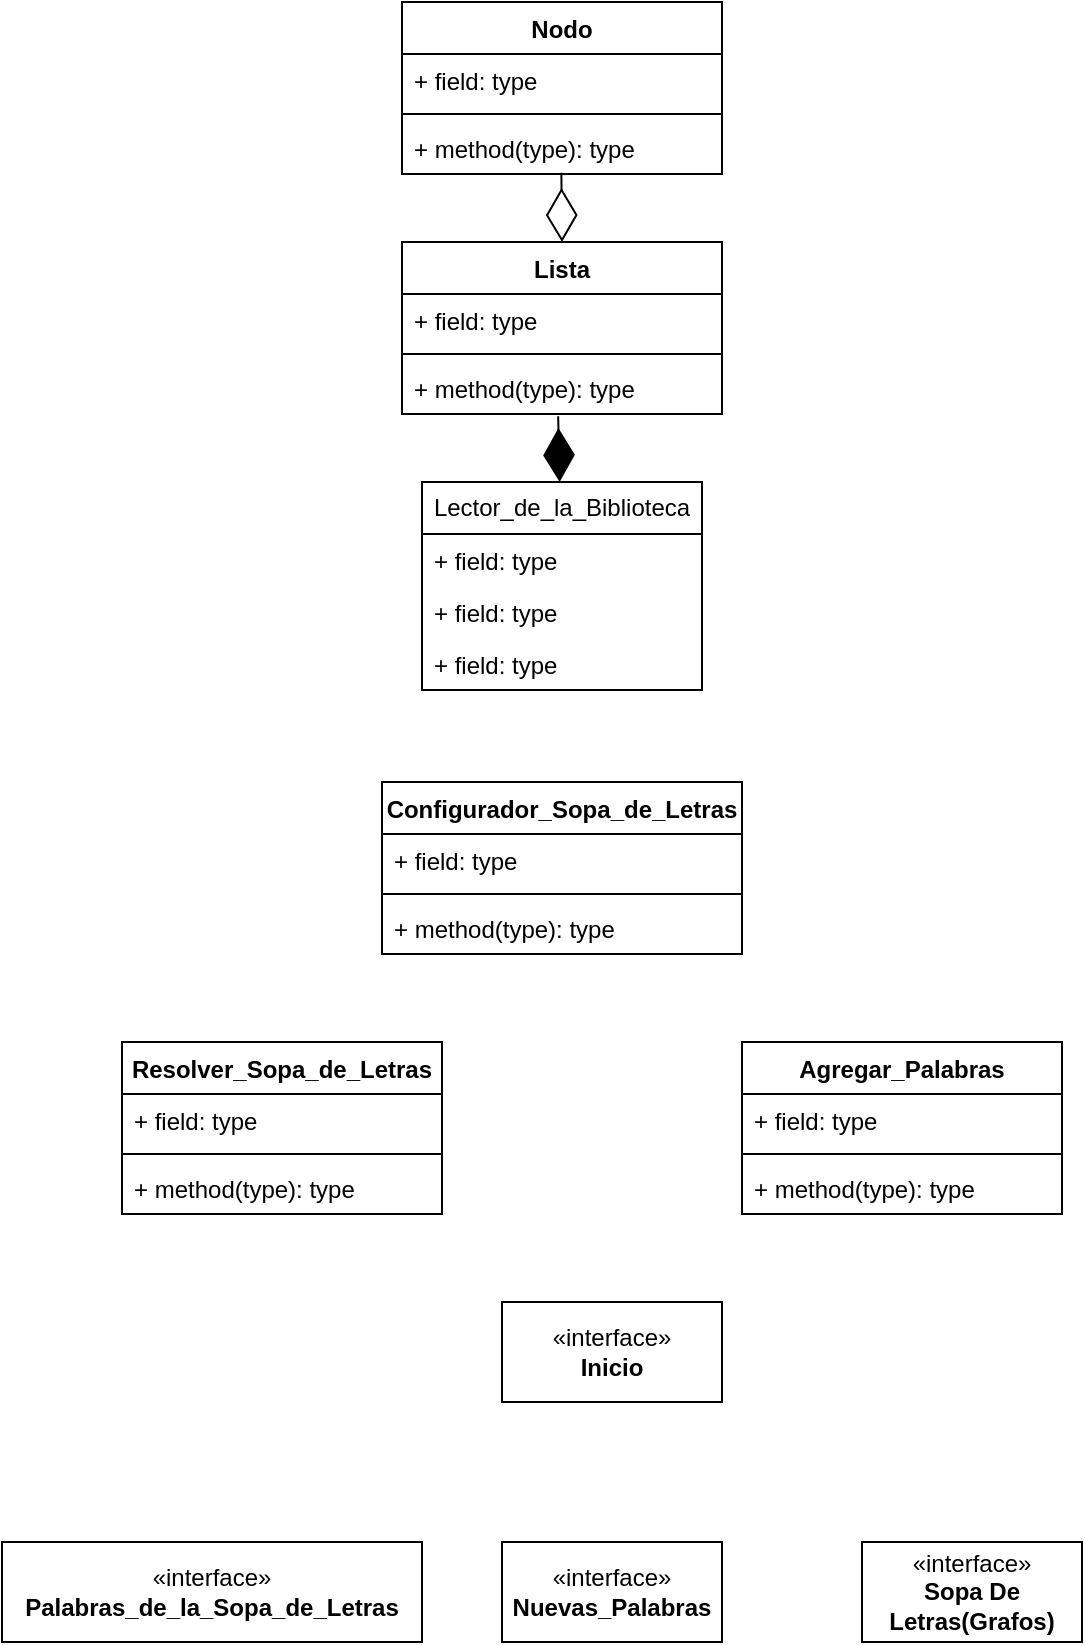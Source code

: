 <mxfile version="27.0.3">
  <diagram id="C5RBs43oDa-KdzZeNtuy" name="Page-1">
    <mxGraphModel dx="928" dy="432" grid="1" gridSize="10" guides="1" tooltips="1" connect="1" arrows="1" fold="1" page="1" pageScale="1" pageWidth="827" pageHeight="1169" math="0" shadow="0">
      <root>
        <mxCell id="WIyWlLk6GJQsqaUBKTNV-0" />
        <mxCell id="WIyWlLk6GJQsqaUBKTNV-1" parent="WIyWlLk6GJQsqaUBKTNV-0" />
        <mxCell id="p8p6fkgJktezZmNcpXsv-0" value="Nodo" style="swimlane;fontStyle=1;align=center;verticalAlign=top;childLayout=stackLayout;horizontal=1;startSize=26;horizontalStack=0;resizeParent=1;resizeParentMax=0;resizeLast=0;collapsible=1;marginBottom=0;whiteSpace=wrap;html=1;" vertex="1" parent="WIyWlLk6GJQsqaUBKTNV-1">
          <mxGeometry x="290" y="50" width="160" height="86" as="geometry" />
        </mxCell>
        <mxCell id="p8p6fkgJktezZmNcpXsv-1" value="+ field: type" style="text;strokeColor=none;fillColor=none;align=left;verticalAlign=top;spacingLeft=4;spacingRight=4;overflow=hidden;rotatable=0;points=[[0,0.5],[1,0.5]];portConstraint=eastwest;whiteSpace=wrap;html=1;" vertex="1" parent="p8p6fkgJktezZmNcpXsv-0">
          <mxGeometry y="26" width="160" height="26" as="geometry" />
        </mxCell>
        <mxCell id="p8p6fkgJktezZmNcpXsv-2" value="" style="line;strokeWidth=1;fillColor=none;align=left;verticalAlign=middle;spacingTop=-1;spacingLeft=3;spacingRight=3;rotatable=0;labelPosition=right;points=[];portConstraint=eastwest;strokeColor=inherit;" vertex="1" parent="p8p6fkgJktezZmNcpXsv-0">
          <mxGeometry y="52" width="160" height="8" as="geometry" />
        </mxCell>
        <mxCell id="p8p6fkgJktezZmNcpXsv-3" value="+ method(type): type" style="text;strokeColor=none;fillColor=none;align=left;verticalAlign=top;spacingLeft=4;spacingRight=4;overflow=hidden;rotatable=0;points=[[0,0.5],[1,0.5]];portConstraint=eastwest;whiteSpace=wrap;html=1;" vertex="1" parent="p8p6fkgJktezZmNcpXsv-0">
          <mxGeometry y="60" width="160" height="26" as="geometry" />
        </mxCell>
        <mxCell id="p8p6fkgJktezZmNcpXsv-4" value="Lista" style="swimlane;fontStyle=1;align=center;verticalAlign=top;childLayout=stackLayout;horizontal=1;startSize=26;horizontalStack=0;resizeParent=1;resizeParentMax=0;resizeLast=0;collapsible=1;marginBottom=0;whiteSpace=wrap;html=1;" vertex="1" parent="WIyWlLk6GJQsqaUBKTNV-1">
          <mxGeometry x="290" y="170" width="160" height="86" as="geometry" />
        </mxCell>
        <mxCell id="p8p6fkgJktezZmNcpXsv-5" value="+ field: type" style="text;strokeColor=none;fillColor=none;align=left;verticalAlign=top;spacingLeft=4;spacingRight=4;overflow=hidden;rotatable=0;points=[[0,0.5],[1,0.5]];portConstraint=eastwest;whiteSpace=wrap;html=1;" vertex="1" parent="p8p6fkgJktezZmNcpXsv-4">
          <mxGeometry y="26" width="160" height="26" as="geometry" />
        </mxCell>
        <mxCell id="p8p6fkgJktezZmNcpXsv-6" value="" style="line;strokeWidth=1;fillColor=none;align=left;verticalAlign=middle;spacingTop=-1;spacingLeft=3;spacingRight=3;rotatable=0;labelPosition=right;points=[];portConstraint=eastwest;strokeColor=inherit;" vertex="1" parent="p8p6fkgJktezZmNcpXsv-4">
          <mxGeometry y="52" width="160" height="8" as="geometry" />
        </mxCell>
        <mxCell id="p8p6fkgJktezZmNcpXsv-7" value="+ method(type): type" style="text;strokeColor=none;fillColor=none;align=left;verticalAlign=top;spacingLeft=4;spacingRight=4;overflow=hidden;rotatable=0;points=[[0,0.5],[1,0.5]];portConstraint=eastwest;whiteSpace=wrap;html=1;" vertex="1" parent="p8p6fkgJktezZmNcpXsv-4">
          <mxGeometry y="60" width="160" height="26" as="geometry" />
        </mxCell>
        <mxCell id="p8p6fkgJktezZmNcpXsv-8" value="Lector_de_la_Biblioteca" style="swimlane;fontStyle=0;childLayout=stackLayout;horizontal=1;startSize=26;fillColor=none;horizontalStack=0;resizeParent=1;resizeParentMax=0;resizeLast=0;collapsible=1;marginBottom=0;whiteSpace=wrap;html=1;" vertex="1" parent="WIyWlLk6GJQsqaUBKTNV-1">
          <mxGeometry x="300" y="290" width="140" height="104" as="geometry" />
        </mxCell>
        <mxCell id="p8p6fkgJktezZmNcpXsv-9" value="+ field: type" style="text;strokeColor=none;fillColor=none;align=left;verticalAlign=top;spacingLeft=4;spacingRight=4;overflow=hidden;rotatable=0;points=[[0,0.5],[1,0.5]];portConstraint=eastwest;whiteSpace=wrap;html=1;" vertex="1" parent="p8p6fkgJktezZmNcpXsv-8">
          <mxGeometry y="26" width="140" height="26" as="geometry" />
        </mxCell>
        <mxCell id="p8p6fkgJktezZmNcpXsv-10" value="+ field: type" style="text;strokeColor=none;fillColor=none;align=left;verticalAlign=top;spacingLeft=4;spacingRight=4;overflow=hidden;rotatable=0;points=[[0,0.5],[1,0.5]];portConstraint=eastwest;whiteSpace=wrap;html=1;" vertex="1" parent="p8p6fkgJktezZmNcpXsv-8">
          <mxGeometry y="52" width="140" height="26" as="geometry" />
        </mxCell>
        <mxCell id="p8p6fkgJktezZmNcpXsv-11" value="+ field: type" style="text;strokeColor=none;fillColor=none;align=left;verticalAlign=top;spacingLeft=4;spacingRight=4;overflow=hidden;rotatable=0;points=[[0,0.5],[1,0.5]];portConstraint=eastwest;whiteSpace=wrap;html=1;" vertex="1" parent="p8p6fkgJktezZmNcpXsv-8">
          <mxGeometry y="78" width="140" height="26" as="geometry" />
        </mxCell>
        <mxCell id="p8p6fkgJktezZmNcpXsv-12" value="Configurador_Sopa_de_Letras" style="swimlane;fontStyle=1;align=center;verticalAlign=top;childLayout=stackLayout;horizontal=1;startSize=26;horizontalStack=0;resizeParent=1;resizeParentMax=0;resizeLast=0;collapsible=1;marginBottom=0;whiteSpace=wrap;html=1;" vertex="1" parent="WIyWlLk6GJQsqaUBKTNV-1">
          <mxGeometry x="280" y="440" width="180" height="86" as="geometry" />
        </mxCell>
        <mxCell id="p8p6fkgJktezZmNcpXsv-13" value="+ field: type" style="text;strokeColor=none;fillColor=none;align=left;verticalAlign=top;spacingLeft=4;spacingRight=4;overflow=hidden;rotatable=0;points=[[0,0.5],[1,0.5]];portConstraint=eastwest;whiteSpace=wrap;html=1;" vertex="1" parent="p8p6fkgJktezZmNcpXsv-12">
          <mxGeometry y="26" width="180" height="26" as="geometry" />
        </mxCell>
        <mxCell id="p8p6fkgJktezZmNcpXsv-14" value="" style="line;strokeWidth=1;fillColor=none;align=left;verticalAlign=middle;spacingTop=-1;spacingLeft=3;spacingRight=3;rotatable=0;labelPosition=right;points=[];portConstraint=eastwest;strokeColor=inherit;" vertex="1" parent="p8p6fkgJktezZmNcpXsv-12">
          <mxGeometry y="52" width="180" height="8" as="geometry" />
        </mxCell>
        <mxCell id="p8p6fkgJktezZmNcpXsv-15" value="+ method(type): type" style="text;strokeColor=none;fillColor=none;align=left;verticalAlign=top;spacingLeft=4;spacingRight=4;overflow=hidden;rotatable=0;points=[[0,0.5],[1,0.5]];portConstraint=eastwest;whiteSpace=wrap;html=1;" vertex="1" parent="p8p6fkgJktezZmNcpXsv-12">
          <mxGeometry y="60" width="180" height="26" as="geometry" />
        </mxCell>
        <mxCell id="p8p6fkgJktezZmNcpXsv-16" value="Resolver_Sopa_de_Letras" style="swimlane;fontStyle=1;align=center;verticalAlign=top;childLayout=stackLayout;horizontal=1;startSize=26;horizontalStack=0;resizeParent=1;resizeParentMax=0;resizeLast=0;collapsible=1;marginBottom=0;whiteSpace=wrap;html=1;" vertex="1" parent="WIyWlLk6GJQsqaUBKTNV-1">
          <mxGeometry x="150" y="570" width="160" height="86" as="geometry" />
        </mxCell>
        <mxCell id="p8p6fkgJktezZmNcpXsv-17" value="+ field: type" style="text;strokeColor=none;fillColor=none;align=left;verticalAlign=top;spacingLeft=4;spacingRight=4;overflow=hidden;rotatable=0;points=[[0,0.5],[1,0.5]];portConstraint=eastwest;whiteSpace=wrap;html=1;" vertex="1" parent="p8p6fkgJktezZmNcpXsv-16">
          <mxGeometry y="26" width="160" height="26" as="geometry" />
        </mxCell>
        <mxCell id="p8p6fkgJktezZmNcpXsv-18" value="" style="line;strokeWidth=1;fillColor=none;align=left;verticalAlign=middle;spacingTop=-1;spacingLeft=3;spacingRight=3;rotatable=0;labelPosition=right;points=[];portConstraint=eastwest;strokeColor=inherit;" vertex="1" parent="p8p6fkgJktezZmNcpXsv-16">
          <mxGeometry y="52" width="160" height="8" as="geometry" />
        </mxCell>
        <mxCell id="p8p6fkgJktezZmNcpXsv-19" value="+ method(type): type" style="text;strokeColor=none;fillColor=none;align=left;verticalAlign=top;spacingLeft=4;spacingRight=4;overflow=hidden;rotatable=0;points=[[0,0.5],[1,0.5]];portConstraint=eastwest;whiteSpace=wrap;html=1;" vertex="1" parent="p8p6fkgJktezZmNcpXsv-16">
          <mxGeometry y="60" width="160" height="26" as="geometry" />
        </mxCell>
        <mxCell id="p8p6fkgJktezZmNcpXsv-20" value="Agregar_Palabras" style="swimlane;fontStyle=1;align=center;verticalAlign=top;childLayout=stackLayout;horizontal=1;startSize=26;horizontalStack=0;resizeParent=1;resizeParentMax=0;resizeLast=0;collapsible=1;marginBottom=0;whiteSpace=wrap;html=1;" vertex="1" parent="WIyWlLk6GJQsqaUBKTNV-1">
          <mxGeometry x="460" y="570" width="160" height="86" as="geometry" />
        </mxCell>
        <mxCell id="p8p6fkgJktezZmNcpXsv-21" value="+ field: type" style="text;strokeColor=none;fillColor=none;align=left;verticalAlign=top;spacingLeft=4;spacingRight=4;overflow=hidden;rotatable=0;points=[[0,0.5],[1,0.5]];portConstraint=eastwest;whiteSpace=wrap;html=1;" vertex="1" parent="p8p6fkgJktezZmNcpXsv-20">
          <mxGeometry y="26" width="160" height="26" as="geometry" />
        </mxCell>
        <mxCell id="p8p6fkgJktezZmNcpXsv-22" value="" style="line;strokeWidth=1;fillColor=none;align=left;verticalAlign=middle;spacingTop=-1;spacingLeft=3;spacingRight=3;rotatable=0;labelPosition=right;points=[];portConstraint=eastwest;strokeColor=inherit;" vertex="1" parent="p8p6fkgJktezZmNcpXsv-20">
          <mxGeometry y="52" width="160" height="8" as="geometry" />
        </mxCell>
        <mxCell id="p8p6fkgJktezZmNcpXsv-23" value="+ method(type): type" style="text;strokeColor=none;fillColor=none;align=left;verticalAlign=top;spacingLeft=4;spacingRight=4;overflow=hidden;rotatable=0;points=[[0,0.5],[1,0.5]];portConstraint=eastwest;whiteSpace=wrap;html=1;" vertex="1" parent="p8p6fkgJktezZmNcpXsv-20">
          <mxGeometry y="60" width="160" height="26" as="geometry" />
        </mxCell>
        <mxCell id="p8p6fkgJktezZmNcpXsv-24" value="«interface»&lt;br&gt;&lt;b&gt;Inicio&lt;/b&gt;" style="html=1;whiteSpace=wrap;" vertex="1" parent="WIyWlLk6GJQsqaUBKTNV-1">
          <mxGeometry x="340" y="700" width="110" height="50" as="geometry" />
        </mxCell>
        <mxCell id="p8p6fkgJktezZmNcpXsv-25" value="«interface»&lt;br&gt;&lt;b&gt;Sopa De Letras(Grafos)&lt;/b&gt;" style="html=1;whiteSpace=wrap;" vertex="1" parent="WIyWlLk6GJQsqaUBKTNV-1">
          <mxGeometry x="520" y="820" width="110" height="50" as="geometry" />
        </mxCell>
        <mxCell id="p8p6fkgJktezZmNcpXsv-26" value="«interface»&lt;br&gt;&lt;b&gt;Nuevas_Palabras&lt;/b&gt;" style="html=1;whiteSpace=wrap;" vertex="1" parent="WIyWlLk6GJQsqaUBKTNV-1">
          <mxGeometry x="340" y="820" width="110" height="50" as="geometry" />
        </mxCell>
        <mxCell id="p8p6fkgJktezZmNcpXsv-27" value="«interface»&lt;br&gt;&lt;b&gt;Palabras_de_la_Sopa_de_Letras&lt;/b&gt;" style="html=1;whiteSpace=wrap;" vertex="1" parent="WIyWlLk6GJQsqaUBKTNV-1">
          <mxGeometry x="90" y="820" width="210" height="50" as="geometry" />
        </mxCell>
        <mxCell id="p8p6fkgJktezZmNcpXsv-28" value="" style="endArrow=diamondThin;endFill=0;endSize=24;html=1;rounded=0;exitX=0.498;exitY=0.978;exitDx=0;exitDy=0;exitPerimeter=0;entryX=0.5;entryY=0;entryDx=0;entryDy=0;" edge="1" parent="WIyWlLk6GJQsqaUBKTNV-1" source="p8p6fkgJktezZmNcpXsv-3" target="p8p6fkgJktezZmNcpXsv-4">
          <mxGeometry width="160" relative="1" as="geometry">
            <mxPoint x="190" y="230" as="sourcePoint" />
            <mxPoint x="350" y="230" as="targetPoint" />
          </mxGeometry>
        </mxCell>
        <mxCell id="p8p6fkgJktezZmNcpXsv-30" value="" style="endArrow=diamondThin;endFill=1;endSize=24;html=1;rounded=0;exitX=0.488;exitY=1.044;exitDx=0;exitDy=0;exitPerimeter=0;" edge="1" parent="WIyWlLk6GJQsqaUBKTNV-1" source="p8p6fkgJktezZmNcpXsv-7" target="p8p6fkgJktezZmNcpXsv-8">
          <mxGeometry width="160" relative="1" as="geometry">
            <mxPoint x="460" y="280" as="sourcePoint" />
            <mxPoint x="620" y="280" as="targetPoint" />
          </mxGeometry>
        </mxCell>
      </root>
    </mxGraphModel>
  </diagram>
</mxfile>
